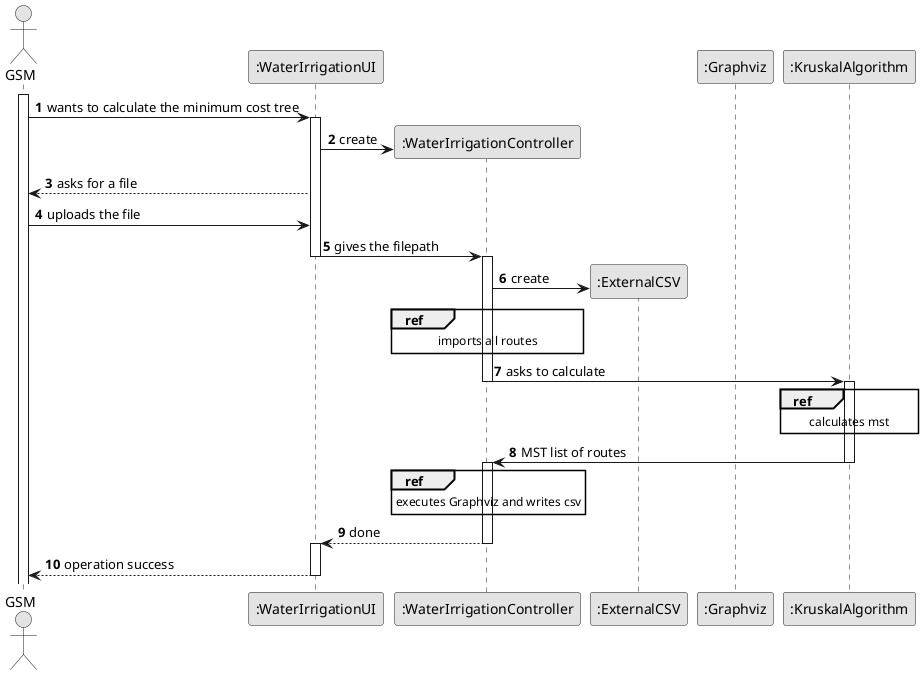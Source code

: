 @startuml
skinparam monochrome true
skinparam packageStyle rectangle
skinparam shadowing false

autonumber

'hide footbox
actor "GSM" as GSM
participant ":WaterIrrigationUI" as UI
participant ":WaterIrrigationController" as CTRL
participant ":ExternalCSV" as extenal
participant ":Graphviz" as graph
participant ":KruskalAlgorithm" as kskl

activate GSM

GSM -> UI : wants to calculate the minimum cost tree
activate UI
UI->CTRL** : create
UI --> GSM : asks for a file
GSM -> UI : uploads the file
UI->CTRL : gives the filepath
deactivate UI
activate CTRL
CTRL -> extenal** : create

ref over CTRL
imports all routes
end

CTRL -> kskl : asks to calculate
deactivate CTRL
activate kskl
ref over kskl
calculates mst
end
deactivate kskl
kskl -> CTRL : MST list of routes
deactivate kskl
activate CTRL

ref over CTRL
executes Graphviz and writes csv
end

deactivate extenal
CTRL --> UI : done
deactivate CTRL
activate UI

UI -->GSM : operation success
deactivate UI







@enduml